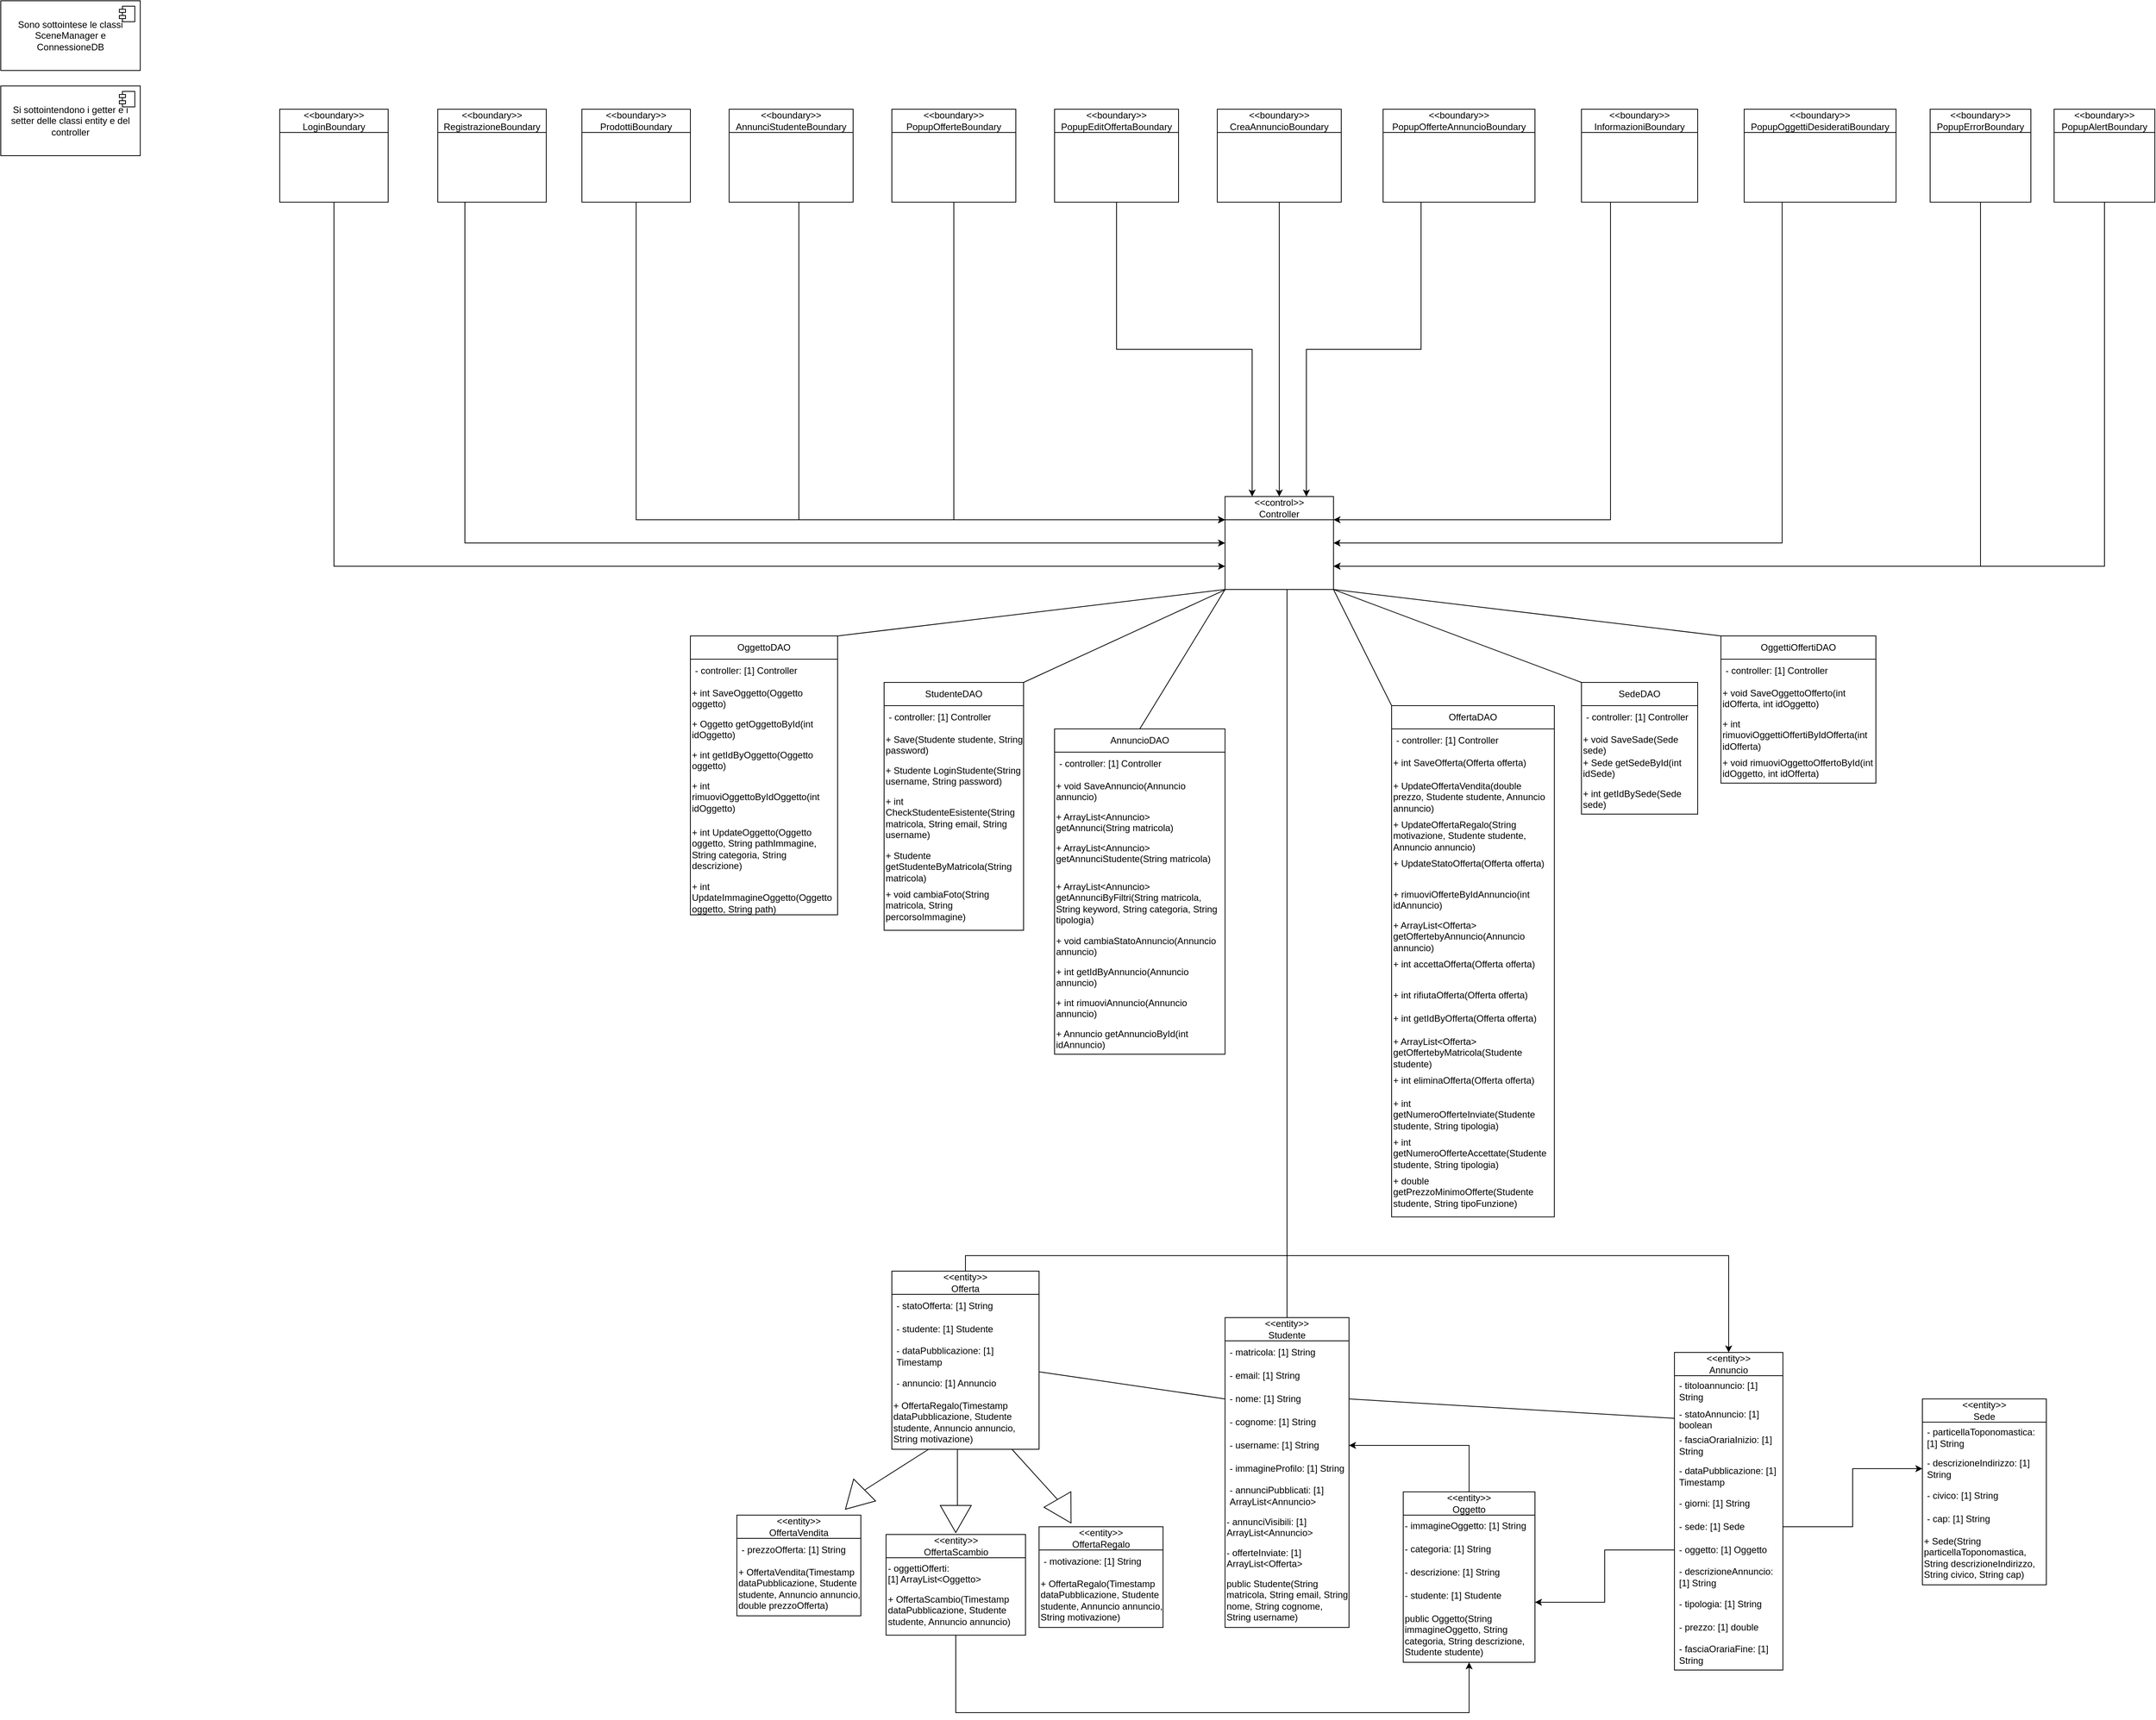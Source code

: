 <mxfile version="28.2.5">
  <diagram id="cW2cgHdcdRog6d1Aets5" name="Pagina-1">
    <mxGraphModel dx="1864" dy="711" grid="1" gridSize="10" guides="1" tooltips="1" connect="1" arrows="1" fold="1" page="1" pageScale="1" pageWidth="827" pageHeight="1169" math="0" shadow="0">
      <root>
        <mxCell id="0" />
        <mxCell id="1" parent="0" />
        <mxCell id="Jhb4auvx99f1X-tcFU8L-1" style="edgeStyle=orthogonalEdgeStyle;rounded=0;orthogonalLoop=1;jettySize=auto;html=1;exitX=0.5;exitY=1;exitDx=0;exitDy=0;entryX=0;entryY=0.75;entryDx=0;entryDy=0;" edge="1" parent="1" source="Jhb4auvx99f1X-tcFU8L-2" target="Jhb4auvx99f1X-tcFU8L-25">
          <mxGeometry relative="1" as="geometry" />
        </mxCell>
        <mxCell id="Jhb4auvx99f1X-tcFU8L-2" value="&lt;div&gt;&amp;lt;&amp;lt;boundary&amp;gt;&amp;gt;&lt;/div&gt;&lt;div&gt;LoginBoundary&lt;/div&gt;" style="swimlane;fontStyle=0;childLayout=stackLayout;horizontal=1;startSize=30;horizontalStack=0;resizeParent=1;resizeParentMax=0;resizeLast=0;collapsible=1;marginBottom=0;whiteSpace=wrap;html=1;" vertex="1" parent="1">
          <mxGeometry x="400" y="160" width="140" height="120" as="geometry" />
        </mxCell>
        <mxCell id="Jhb4auvx99f1X-tcFU8L-3" style="edgeStyle=orthogonalEdgeStyle;rounded=0;orthogonalLoop=1;jettySize=auto;html=1;exitX=0.25;exitY=1;exitDx=0;exitDy=0;entryX=0;entryY=0.5;entryDx=0;entryDy=0;" edge="1" parent="1" source="Jhb4auvx99f1X-tcFU8L-4" target="Jhb4auvx99f1X-tcFU8L-25">
          <mxGeometry relative="1" as="geometry" />
        </mxCell>
        <mxCell id="Jhb4auvx99f1X-tcFU8L-4" value="&lt;div&gt;&amp;lt;&amp;lt;boundary&amp;gt;&amp;gt;&lt;/div&gt;&lt;div&gt;RegistrazioneBoundary&lt;/div&gt;" style="swimlane;fontStyle=0;childLayout=stackLayout;horizontal=1;startSize=30;horizontalStack=0;resizeParent=1;resizeParentMax=0;resizeLast=0;collapsible=1;marginBottom=0;whiteSpace=wrap;html=1;" vertex="1" parent="1">
          <mxGeometry x="604" y="160" width="140" height="120" as="geometry" />
        </mxCell>
        <mxCell id="Jhb4auvx99f1X-tcFU8L-5" style="edgeStyle=orthogonalEdgeStyle;rounded=0;orthogonalLoop=1;jettySize=auto;html=1;exitX=0.5;exitY=1;exitDx=0;exitDy=0;entryX=0;entryY=0.25;entryDx=0;entryDy=0;" edge="1" parent="1" source="Jhb4auvx99f1X-tcFU8L-6" target="Jhb4auvx99f1X-tcFU8L-25">
          <mxGeometry relative="1" as="geometry" />
        </mxCell>
        <mxCell id="Jhb4auvx99f1X-tcFU8L-6" value="&lt;div&gt;&amp;lt;&amp;lt;boundary&amp;gt;&amp;gt;&lt;/div&gt;&lt;div&gt;ProdottiBoundary&lt;/div&gt;" style="swimlane;fontStyle=0;childLayout=stackLayout;horizontal=1;startSize=30;horizontalStack=0;resizeParent=1;resizeParentMax=0;resizeLast=0;collapsible=1;marginBottom=0;whiteSpace=wrap;html=1;" vertex="1" parent="1">
          <mxGeometry x="790" y="160" width="140" height="120" as="geometry" />
        </mxCell>
        <mxCell id="Jhb4auvx99f1X-tcFU8L-7" style="edgeStyle=orthogonalEdgeStyle;rounded=0;orthogonalLoop=1;jettySize=auto;html=1;entryX=0;entryY=0.25;entryDx=0;entryDy=0;" edge="1" parent="1" target="Jhb4auvx99f1X-tcFU8L-25">
          <mxGeometry relative="1" as="geometry">
            <mxPoint x="1070" y="280" as="sourcePoint" />
            <Array as="points">
              <mxPoint x="1070" y="280" />
              <mxPoint x="1070" y="690" />
            </Array>
          </mxGeometry>
        </mxCell>
        <mxCell id="Jhb4auvx99f1X-tcFU8L-8" value="&amp;lt;&amp;lt;boundary&amp;gt;&amp;gt;&lt;div&gt;AnnunciStudenteBoundary&lt;/div&gt;" style="swimlane;fontStyle=0;childLayout=stackLayout;horizontal=1;startSize=30;horizontalStack=0;resizeParent=1;resizeParentMax=0;resizeLast=0;collapsible=1;marginBottom=0;whiteSpace=wrap;html=1;" vertex="1" parent="1">
          <mxGeometry x="980" y="160" width="160" height="120" as="geometry" />
        </mxCell>
        <mxCell id="Jhb4auvx99f1X-tcFU8L-9" style="edgeStyle=orthogonalEdgeStyle;rounded=0;orthogonalLoop=1;jettySize=auto;html=1;exitX=0.5;exitY=1;exitDx=0;exitDy=0;entryX=0;entryY=0.25;entryDx=0;entryDy=0;" edge="1" parent="1" source="Jhb4auvx99f1X-tcFU8L-10" target="Jhb4auvx99f1X-tcFU8L-25">
          <mxGeometry relative="1" as="geometry" />
        </mxCell>
        <mxCell id="Jhb4auvx99f1X-tcFU8L-10" value="&amp;lt;&amp;lt;boundary&amp;gt;&amp;gt;&lt;div&gt;PopupOfferteBoundary&lt;/div&gt;" style="swimlane;fontStyle=0;childLayout=stackLayout;horizontal=1;startSize=30;horizontalStack=0;resizeParent=1;resizeParentMax=0;resizeLast=0;collapsible=1;marginBottom=0;whiteSpace=wrap;html=1;" vertex="1" parent="1">
          <mxGeometry x="1190" y="160" width="160" height="120" as="geometry" />
        </mxCell>
        <mxCell id="Jhb4auvx99f1X-tcFU8L-11" style="edgeStyle=orthogonalEdgeStyle;rounded=0;orthogonalLoop=1;jettySize=auto;html=1;exitX=0.5;exitY=1;exitDx=0;exitDy=0;entryX=0.25;entryY=0;entryDx=0;entryDy=0;" edge="1" parent="1" source="Jhb4auvx99f1X-tcFU8L-12" target="Jhb4auvx99f1X-tcFU8L-25">
          <mxGeometry relative="1" as="geometry" />
        </mxCell>
        <mxCell id="Jhb4auvx99f1X-tcFU8L-12" value="&amp;lt;&amp;lt;boundary&amp;gt;&amp;gt;&lt;div&gt;PopupEditOffertaBoundary&lt;/div&gt;" style="swimlane;fontStyle=0;childLayout=stackLayout;horizontal=1;startSize=30;horizontalStack=0;resizeParent=1;resizeParentMax=0;resizeLast=0;collapsible=1;marginBottom=0;whiteSpace=wrap;html=1;" vertex="1" parent="1">
          <mxGeometry x="1400" y="160" width="160" height="120" as="geometry" />
        </mxCell>
        <mxCell id="Jhb4auvx99f1X-tcFU8L-13" style="edgeStyle=orthogonalEdgeStyle;rounded=0;orthogonalLoop=1;jettySize=auto;html=1;exitX=0.25;exitY=1;exitDx=0;exitDy=0;entryX=0.5;entryY=0;entryDx=0;entryDy=0;" edge="1" parent="1" source="Jhb4auvx99f1X-tcFU8L-14" target="Jhb4auvx99f1X-tcFU8L-25">
          <mxGeometry relative="1" as="geometry">
            <Array as="points">
              <mxPoint x="1690" y="280" />
            </Array>
          </mxGeometry>
        </mxCell>
        <mxCell id="Jhb4auvx99f1X-tcFU8L-14" value="&amp;lt;&amp;lt;boundary&amp;gt;&amp;gt;&lt;div&gt;CreaAnnuncioBoundary&lt;/div&gt;" style="swimlane;fontStyle=0;childLayout=stackLayout;horizontal=1;startSize=30;horizontalStack=0;resizeParent=1;resizeParentMax=0;resizeLast=0;collapsible=1;marginBottom=0;whiteSpace=wrap;html=1;" vertex="1" parent="1">
          <mxGeometry x="1610" y="160" width="160" height="120" as="geometry" />
        </mxCell>
        <mxCell id="Jhb4auvx99f1X-tcFU8L-15" style="edgeStyle=orthogonalEdgeStyle;rounded=0;orthogonalLoop=1;jettySize=auto;html=1;exitX=0.25;exitY=1;exitDx=0;exitDy=0;entryX=0.75;entryY=0;entryDx=0;entryDy=0;" edge="1" parent="1" source="Jhb4auvx99f1X-tcFU8L-16" target="Jhb4auvx99f1X-tcFU8L-25">
          <mxGeometry relative="1" as="geometry" />
        </mxCell>
        <mxCell id="Jhb4auvx99f1X-tcFU8L-16" value="&amp;lt;&amp;lt;boundary&amp;gt;&amp;gt;&lt;div&gt;PopupOfferteAnnuncioBoundary&lt;/div&gt;" style="swimlane;fontStyle=0;childLayout=stackLayout;horizontal=1;startSize=30;horizontalStack=0;resizeParent=1;resizeParentMax=0;resizeLast=0;collapsible=1;marginBottom=0;whiteSpace=wrap;html=1;" vertex="1" parent="1">
          <mxGeometry x="1824" y="160" width="196" height="120" as="geometry" />
        </mxCell>
        <mxCell id="Jhb4auvx99f1X-tcFU8L-17" style="edgeStyle=orthogonalEdgeStyle;rounded=0;orthogonalLoop=1;jettySize=auto;html=1;exitX=0.25;exitY=1;exitDx=0;exitDy=0;entryX=1;entryY=0.25;entryDx=0;entryDy=0;" edge="1" parent="1" source="Jhb4auvx99f1X-tcFU8L-18" target="Jhb4auvx99f1X-tcFU8L-25">
          <mxGeometry relative="1" as="geometry" />
        </mxCell>
        <mxCell id="Jhb4auvx99f1X-tcFU8L-18" value="&lt;div&gt;&amp;lt;&amp;lt;boundary&amp;gt;&amp;gt;&lt;/div&gt;&lt;div&gt;InformazioniBoundary&lt;/div&gt;" style="swimlane;fontStyle=0;childLayout=stackLayout;horizontal=1;startSize=30;horizontalStack=0;resizeParent=1;resizeParentMax=0;resizeLast=0;collapsible=1;marginBottom=0;whiteSpace=wrap;html=1;" vertex="1" parent="1">
          <mxGeometry x="2080" y="160" width="150" height="120" as="geometry" />
        </mxCell>
        <mxCell id="Jhb4auvx99f1X-tcFU8L-19" style="edgeStyle=orthogonalEdgeStyle;rounded=0;orthogonalLoop=1;jettySize=auto;html=1;exitX=0.25;exitY=1;exitDx=0;exitDy=0;entryX=1;entryY=0.5;entryDx=0;entryDy=0;" edge="1" parent="1" source="Jhb4auvx99f1X-tcFU8L-20" target="Jhb4auvx99f1X-tcFU8L-25">
          <mxGeometry relative="1" as="geometry" />
        </mxCell>
        <mxCell id="Jhb4auvx99f1X-tcFU8L-20" value="&amp;lt;&amp;lt;boundary&amp;gt;&amp;gt;&lt;div&gt;PopupOggettiDesideratiBoundary&lt;/div&gt;" style="swimlane;fontStyle=0;childLayout=stackLayout;horizontal=1;startSize=30;horizontalStack=0;resizeParent=1;resizeParentMax=0;resizeLast=0;collapsible=1;marginBottom=0;whiteSpace=wrap;html=1;" vertex="1" parent="1">
          <mxGeometry x="2290" y="160" width="196" height="120" as="geometry" />
        </mxCell>
        <mxCell id="Jhb4auvx99f1X-tcFU8L-21" style="edgeStyle=orthogonalEdgeStyle;rounded=0;orthogonalLoop=1;jettySize=auto;html=1;exitX=0.5;exitY=1;exitDx=0;exitDy=0;entryX=1;entryY=0.75;entryDx=0;entryDy=0;" edge="1" parent="1" source="Jhb4auvx99f1X-tcFU8L-22" target="Jhb4auvx99f1X-tcFU8L-25">
          <mxGeometry relative="1" as="geometry" />
        </mxCell>
        <mxCell id="Jhb4auvx99f1X-tcFU8L-22" value="&amp;lt;&amp;lt;boundary&amp;gt;&amp;gt;&lt;div&gt;PopupAlertBoundary&lt;/div&gt;" style="swimlane;fontStyle=0;childLayout=stackLayout;horizontal=1;startSize=30;horizontalStack=0;resizeParent=1;resizeParentMax=0;resizeLast=0;collapsible=1;marginBottom=0;whiteSpace=wrap;html=1;" vertex="1" parent="1">
          <mxGeometry x="2690" y="160" width="130" height="120" as="geometry" />
        </mxCell>
        <mxCell id="Jhb4auvx99f1X-tcFU8L-23" style="edgeStyle=orthogonalEdgeStyle;rounded=0;orthogonalLoop=1;jettySize=auto;html=1;exitX=0.5;exitY=1;exitDx=0;exitDy=0;entryX=1;entryY=0.75;entryDx=0;entryDy=0;" edge="1" parent="1" source="Jhb4auvx99f1X-tcFU8L-24" target="Jhb4auvx99f1X-tcFU8L-25">
          <mxGeometry relative="1" as="geometry" />
        </mxCell>
        <mxCell id="Jhb4auvx99f1X-tcFU8L-24" value="&amp;lt;&amp;lt;boundary&amp;gt;&amp;gt;&lt;div&gt;PopupErrorBoundary&lt;/div&gt;" style="swimlane;fontStyle=0;childLayout=stackLayout;horizontal=1;startSize=30;horizontalStack=0;resizeParent=1;resizeParentMax=0;resizeLast=0;collapsible=1;marginBottom=0;whiteSpace=wrap;html=1;" vertex="1" parent="1">
          <mxGeometry x="2530" y="160" width="130" height="120" as="geometry" />
        </mxCell>
        <mxCell id="Jhb4auvx99f1X-tcFU8L-25" value="&lt;div&gt;&amp;lt;&amp;lt;control&amp;gt;&amp;gt;&lt;/div&gt;&lt;div&gt;Controller&lt;/div&gt;" style="swimlane;fontStyle=0;childLayout=stackLayout;horizontal=1;startSize=30;horizontalStack=0;resizeParent=1;resizeParentMax=0;resizeLast=0;collapsible=1;marginBottom=0;whiteSpace=wrap;html=1;" vertex="1" parent="1">
          <mxGeometry x="1620" y="660" width="140" height="120" as="geometry" />
        </mxCell>
        <mxCell id="Jhb4auvx99f1X-tcFU8L-26" value="StudenteDAO" style="swimlane;fontStyle=0;childLayout=stackLayout;horizontal=1;startSize=30;horizontalStack=0;resizeParent=1;resizeParentMax=0;resizeLast=0;collapsible=1;marginBottom=0;whiteSpace=wrap;html=1;" vertex="1" parent="1">
          <mxGeometry x="1180" y="900" width="180" height="320" as="geometry" />
        </mxCell>
        <mxCell id="Jhb4auvx99f1X-tcFU8L-27" value="- controller: [1] Controller" style="text;strokeColor=none;fillColor=none;align=left;verticalAlign=middle;spacingLeft=4;spacingRight=4;overflow=hidden;points=[[0,0.5],[1,0.5]];portConstraint=eastwest;rotatable=0;whiteSpace=wrap;html=1;" vertex="1" parent="Jhb4auvx99f1X-tcFU8L-26">
          <mxGeometry y="30" width="180" height="30" as="geometry" />
        </mxCell>
        <mxCell id="Jhb4auvx99f1X-tcFU8L-28" value="+ Save(Studente studente, String password)" style="text;whiteSpace=wrap;" vertex="1" parent="Jhb4auvx99f1X-tcFU8L-26">
          <mxGeometry y="60" width="180" height="40" as="geometry" />
        </mxCell>
        <mxCell id="Jhb4auvx99f1X-tcFU8L-29" value="+ Studente LoginStudente(String username, String password)" style="text;whiteSpace=wrap;" vertex="1" parent="Jhb4auvx99f1X-tcFU8L-26">
          <mxGeometry y="100" width="180" height="40" as="geometry" />
        </mxCell>
        <mxCell id="Jhb4auvx99f1X-tcFU8L-30" value="+ int CheckStudenteEsistente(String matricola, String email, String username)" style="text;whiteSpace=wrap;" vertex="1" parent="Jhb4auvx99f1X-tcFU8L-26">
          <mxGeometry y="140" width="180" height="70" as="geometry" />
        </mxCell>
        <mxCell id="Jhb4auvx99f1X-tcFU8L-31" value="+ Studente getStudenteByMatricola(String matricola)" style="text;whiteSpace=wrap;" vertex="1" parent="Jhb4auvx99f1X-tcFU8L-26">
          <mxGeometry y="210" width="180" height="50" as="geometry" />
        </mxCell>
        <mxCell id="Jhb4auvx99f1X-tcFU8L-32" value="+ void cambiaFoto(String matricola, String percorsoImmagine)" style="text;whiteSpace=wrap;" vertex="1" parent="Jhb4auvx99f1X-tcFU8L-26">
          <mxGeometry y="260" width="180" height="60" as="geometry" />
        </mxCell>
        <mxCell id="Jhb4auvx99f1X-tcFU8L-33" value="" style="endArrow=none;html=1;rounded=0;exitX=1;exitY=0;exitDx=0;exitDy=0;" edge="1" parent="1" source="Jhb4auvx99f1X-tcFU8L-26">
          <mxGeometry width="50" height="50" relative="1" as="geometry">
            <mxPoint x="1571" y="830" as="sourcePoint" />
            <mxPoint x="1621" y="780" as="targetPoint" />
          </mxGeometry>
        </mxCell>
        <mxCell id="Jhb4auvx99f1X-tcFU8L-34" value="AnnuncioDAO" style="swimlane;fontStyle=0;childLayout=stackLayout;horizontal=1;startSize=30;horizontalStack=0;resizeParent=1;resizeParentMax=0;resizeLast=0;collapsible=1;marginBottom=0;whiteSpace=wrap;html=1;" vertex="1" parent="1">
          <mxGeometry x="1400" y="960" width="220" height="420" as="geometry" />
        </mxCell>
        <mxCell id="Jhb4auvx99f1X-tcFU8L-35" value="- controller: [1] Controller" style="text;strokeColor=none;fillColor=none;align=left;verticalAlign=middle;spacingLeft=4;spacingRight=4;overflow=hidden;points=[[0,0.5],[1,0.5]];portConstraint=eastwest;rotatable=0;whiteSpace=wrap;html=1;" vertex="1" parent="Jhb4auvx99f1X-tcFU8L-34">
          <mxGeometry y="30" width="220" height="30" as="geometry" />
        </mxCell>
        <mxCell id="Jhb4auvx99f1X-tcFU8L-36" value="+ void SaveAnnuncio(Annuncio annuncio)" style="text;whiteSpace=wrap;" vertex="1" parent="Jhb4auvx99f1X-tcFU8L-34">
          <mxGeometry y="60" width="220" height="40" as="geometry" />
        </mxCell>
        <mxCell id="Jhb4auvx99f1X-tcFU8L-37" value="+ ArrayList&lt;Annuncio&gt; getAnnunci(String matricola)" style="text;whiteSpace=wrap;" vertex="1" parent="Jhb4auvx99f1X-tcFU8L-34">
          <mxGeometry y="100" width="220" height="40" as="geometry" />
        </mxCell>
        <mxCell id="Jhb4auvx99f1X-tcFU8L-38" value="+ ArrayList&lt;Annuncio&gt; getAnnunciStudente(String matricola)" style="text;whiteSpace=wrap;" vertex="1" parent="Jhb4auvx99f1X-tcFU8L-34">
          <mxGeometry y="140" width="220" height="50" as="geometry" />
        </mxCell>
        <mxCell id="Jhb4auvx99f1X-tcFU8L-39" value="+ ArrayList&lt;Annuncio&gt; getAnnunciByFiltri(String matricola, String keyword, String categoria, String tipologia)" style="text;whiteSpace=wrap;" vertex="1" parent="Jhb4auvx99f1X-tcFU8L-34">
          <mxGeometry y="190" width="220" height="70" as="geometry" />
        </mxCell>
        <mxCell id="Jhb4auvx99f1X-tcFU8L-40" value="+ void cambiaStatoAnnuncio(Annuncio annuncio)" style="text;whiteSpace=wrap;" vertex="1" parent="Jhb4auvx99f1X-tcFU8L-34">
          <mxGeometry y="260" width="220" height="40" as="geometry" />
        </mxCell>
        <mxCell id="Jhb4auvx99f1X-tcFU8L-41" value="+ int getIdByAnnuncio(Annuncio annuncio)" style="text;whiteSpace=wrap;" vertex="1" parent="Jhb4auvx99f1X-tcFU8L-34">
          <mxGeometry y="300" width="220" height="40" as="geometry" />
        </mxCell>
        <mxCell id="Jhb4auvx99f1X-tcFU8L-42" value="+ int rimuoviAnnuncio(Annuncio annuncio)" style="text;whiteSpace=wrap;" vertex="1" parent="Jhb4auvx99f1X-tcFU8L-34">
          <mxGeometry y="340" width="220" height="40" as="geometry" />
        </mxCell>
        <mxCell id="Jhb4auvx99f1X-tcFU8L-43" value="+ Annuncio getAnnuncioById(int idAnnuncio)" style="text;whiteSpace=wrap;" vertex="1" parent="Jhb4auvx99f1X-tcFU8L-34">
          <mxGeometry y="380" width="220" height="40" as="geometry" />
        </mxCell>
        <mxCell id="Jhb4auvx99f1X-tcFU8L-44" value="" style="endArrow=none;html=1;rounded=0;exitX=0.5;exitY=0;exitDx=0;exitDy=0;entryX=0;entryY=1;entryDx=0;entryDy=0;" edge="1" parent="1" source="Jhb4auvx99f1X-tcFU8L-34" target="Jhb4auvx99f1X-tcFU8L-25">
          <mxGeometry width="50" height="50" relative="1" as="geometry">
            <mxPoint x="1480" y="870" as="sourcePoint" />
            <mxPoint x="1751" y="830" as="targetPoint" />
          </mxGeometry>
        </mxCell>
        <mxCell id="Jhb4auvx99f1X-tcFU8L-45" value="SedeDAO" style="swimlane;fontStyle=0;childLayout=stackLayout;horizontal=1;startSize=30;horizontalStack=0;resizeParent=1;resizeParentMax=0;resizeLast=0;collapsible=1;marginBottom=0;whiteSpace=wrap;html=1;" vertex="1" parent="1">
          <mxGeometry x="2080" y="900" width="150" height="170" as="geometry" />
        </mxCell>
        <mxCell id="Jhb4auvx99f1X-tcFU8L-46" value="- controller: [1] Controller" style="text;strokeColor=none;fillColor=none;align=left;verticalAlign=middle;spacingLeft=4;spacingRight=4;overflow=hidden;points=[[0,0.5],[1,0.5]];portConstraint=eastwest;rotatable=0;whiteSpace=wrap;html=1;" vertex="1" parent="Jhb4auvx99f1X-tcFU8L-45">
          <mxGeometry y="30" width="150" height="30" as="geometry" />
        </mxCell>
        <mxCell id="Jhb4auvx99f1X-tcFU8L-47" value="+ void SaveSade(Sede sede)" style="text;whiteSpace=wrap;" vertex="1" parent="Jhb4auvx99f1X-tcFU8L-45">
          <mxGeometry y="60" width="150" height="30" as="geometry" />
        </mxCell>
        <mxCell id="Jhb4auvx99f1X-tcFU8L-48" value="+ Sede getSedeById(int idSede)" style="text;whiteSpace=wrap;" vertex="1" parent="Jhb4auvx99f1X-tcFU8L-45">
          <mxGeometry y="90" width="150" height="40" as="geometry" />
        </mxCell>
        <mxCell id="Jhb4auvx99f1X-tcFU8L-49" value="+ int getIdBySede(Sede sede)" style="text;whiteSpace=wrap;" vertex="1" parent="Jhb4auvx99f1X-tcFU8L-45">
          <mxGeometry y="130" width="150" height="40" as="geometry" />
        </mxCell>
        <mxCell id="Jhb4auvx99f1X-tcFU8L-50" value="" style="endArrow=none;html=1;rounded=0;exitX=0;exitY=0;exitDx=0;exitDy=0;entryX=1;entryY=1;entryDx=0;entryDy=0;" edge="1" parent="1" source="Jhb4auvx99f1X-tcFU8L-45" target="Jhb4auvx99f1X-tcFU8L-25">
          <mxGeometry width="50" height="50" relative="1" as="geometry">
            <mxPoint x="1750" y="820" as="sourcePoint" />
            <mxPoint x="1800" y="770" as="targetPoint" />
          </mxGeometry>
        </mxCell>
        <mxCell id="Jhb4auvx99f1X-tcFU8L-51" value="OffertaDAO" style="swimlane;fontStyle=0;childLayout=stackLayout;horizontal=1;startSize=30;horizontalStack=0;resizeParent=1;resizeParentMax=0;resizeLast=0;collapsible=1;marginBottom=0;whiteSpace=wrap;html=1;" vertex="1" parent="1">
          <mxGeometry x="1835" y="930" width="210" height="660" as="geometry" />
        </mxCell>
        <mxCell id="Jhb4auvx99f1X-tcFU8L-52" value="- controller: [1] Controller" style="text;strokeColor=none;fillColor=none;align=left;verticalAlign=middle;spacingLeft=4;spacingRight=4;overflow=hidden;points=[[0,0.5],[1,0.5]];portConstraint=eastwest;rotatable=0;whiteSpace=wrap;html=1;" vertex="1" parent="Jhb4auvx99f1X-tcFU8L-51">
          <mxGeometry y="30" width="210" height="30" as="geometry" />
        </mxCell>
        <mxCell id="Jhb4auvx99f1X-tcFU8L-53" value="+ int SaveOfferta(Offerta offerta)" style="text;whiteSpace=wrap;" vertex="1" parent="Jhb4auvx99f1X-tcFU8L-51">
          <mxGeometry y="60" width="210" height="30" as="geometry" />
        </mxCell>
        <mxCell id="Jhb4auvx99f1X-tcFU8L-54" value="+ UpdateOffertaVendita(double prezzo, Studente studente, Annuncio annuncio)" style="text;whiteSpace=wrap;" vertex="1" parent="Jhb4auvx99f1X-tcFU8L-51">
          <mxGeometry y="90" width="210" height="50" as="geometry" />
        </mxCell>
        <mxCell id="Jhb4auvx99f1X-tcFU8L-55" value="+ UpdateOffertaRegalo(String motivazione, Studente studente, Annuncio annuncio)" style="text;whiteSpace=wrap;" vertex="1" parent="Jhb4auvx99f1X-tcFU8L-51">
          <mxGeometry y="140" width="210" height="50" as="geometry" />
        </mxCell>
        <mxCell id="Jhb4auvx99f1X-tcFU8L-56" value="+ UpdateStatoOfferta(Offerta offerta)" style="text;whiteSpace=wrap;" vertex="1" parent="Jhb4auvx99f1X-tcFU8L-51">
          <mxGeometry y="190" width="210" height="40" as="geometry" />
        </mxCell>
        <mxCell id="Jhb4auvx99f1X-tcFU8L-57" value="+ rimuoviOfferteByIdAnnuncio(int idAnnuncio)" style="text;whiteSpace=wrap;" vertex="1" parent="Jhb4auvx99f1X-tcFU8L-51">
          <mxGeometry y="230" width="210" height="40" as="geometry" />
        </mxCell>
        <mxCell id="Jhb4auvx99f1X-tcFU8L-58" value="+ ArrayList&lt;Offerta&gt; getOffertebyAnnuncio(Annuncio annuncio)" style="text;whiteSpace=wrap;" vertex="1" parent="Jhb4auvx99f1X-tcFU8L-51">
          <mxGeometry y="270" width="210" height="50" as="geometry" />
        </mxCell>
        <mxCell id="Jhb4auvx99f1X-tcFU8L-59" value="+ int accettaOfferta(Offerta offerta)" style="text;whiteSpace=wrap;" vertex="1" parent="Jhb4auvx99f1X-tcFU8L-51">
          <mxGeometry y="320" width="210" height="40" as="geometry" />
        </mxCell>
        <mxCell id="Jhb4auvx99f1X-tcFU8L-60" value="+ int rifiutaOfferta(Offerta offerta)" style="text;whiteSpace=wrap;" vertex="1" parent="Jhb4auvx99f1X-tcFU8L-51">
          <mxGeometry y="360" width="210" height="30" as="geometry" />
        </mxCell>
        <mxCell id="Jhb4auvx99f1X-tcFU8L-61" value="+ int getIdByOfferta(Offerta offerta)" style="text;whiteSpace=wrap;" vertex="1" parent="Jhb4auvx99f1X-tcFU8L-51">
          <mxGeometry y="390" width="210" height="30" as="geometry" />
        </mxCell>
        <mxCell id="Jhb4auvx99f1X-tcFU8L-62" value="+ ArrayList&lt;Offerta&gt; getOffertebyMatricola(Studente studente)" style="text;whiteSpace=wrap;" vertex="1" parent="Jhb4auvx99f1X-tcFU8L-51">
          <mxGeometry y="420" width="210" height="50" as="geometry" />
        </mxCell>
        <mxCell id="Jhb4auvx99f1X-tcFU8L-63" value="+ int eliminaOfferta(Offerta offerta)" style="text;whiteSpace=wrap;" vertex="1" parent="Jhb4auvx99f1X-tcFU8L-51">
          <mxGeometry y="470" width="210" height="30" as="geometry" />
        </mxCell>
        <mxCell id="Jhb4auvx99f1X-tcFU8L-64" value="+ int getNumeroOfferteInviate(Studente studente, String tipologia)" style="text;whiteSpace=wrap;" vertex="1" parent="Jhb4auvx99f1X-tcFU8L-51">
          <mxGeometry y="500" width="210" height="50" as="geometry" />
        </mxCell>
        <mxCell id="Jhb4auvx99f1X-tcFU8L-65" value="+ int getNumeroOfferteAccettate(Studente studente, String tipologia)" style="text;whiteSpace=wrap;" vertex="1" parent="Jhb4auvx99f1X-tcFU8L-51">
          <mxGeometry y="550" width="210" height="50" as="geometry" />
        </mxCell>
        <mxCell id="Jhb4auvx99f1X-tcFU8L-66" value="+ double getPrezzoMinimoOfferte(Studente studente, String tipoFunzione)" style="text;whiteSpace=wrap;" vertex="1" parent="Jhb4auvx99f1X-tcFU8L-51">
          <mxGeometry y="600" width="210" height="60" as="geometry" />
        </mxCell>
        <mxCell id="Jhb4auvx99f1X-tcFU8L-67" value="" style="endArrow=none;html=1;rounded=0;entryX=1;entryY=1;entryDx=0;entryDy=0;exitX=0;exitY=0;exitDx=0;exitDy=0;" edge="1" parent="1" source="Jhb4auvx99f1X-tcFU8L-51" target="Jhb4auvx99f1X-tcFU8L-25">
          <mxGeometry width="50" height="50" relative="1" as="geometry">
            <mxPoint x="1700" y="860" as="sourcePoint" />
            <mxPoint x="1750" y="810" as="targetPoint" />
          </mxGeometry>
        </mxCell>
        <mxCell id="Jhb4auvx99f1X-tcFU8L-68" value="" style="endArrow=none;html=1;rounded=0;exitX=1;exitY=1;exitDx=0;exitDy=0;entryX=0;entryY=0;entryDx=0;entryDy=0;" edge="1" parent="1" source="Jhb4auvx99f1X-tcFU8L-25" target="Jhb4auvx99f1X-tcFU8L-69">
          <mxGeometry width="50" height="50" relative="1" as="geometry">
            <mxPoint x="1950" y="860" as="sourcePoint" />
            <mxPoint x="2240" y="800" as="targetPoint" />
          </mxGeometry>
        </mxCell>
        <mxCell id="Jhb4auvx99f1X-tcFU8L-69" value="OggettiOffertiDAO" style="swimlane;fontStyle=0;childLayout=stackLayout;horizontal=1;startSize=30;horizontalStack=0;resizeParent=1;resizeParentMax=0;resizeLast=0;collapsible=1;marginBottom=0;whiteSpace=wrap;html=1;" vertex="1" parent="1">
          <mxGeometry x="2260" y="840" width="200" height="190" as="geometry" />
        </mxCell>
        <mxCell id="Jhb4auvx99f1X-tcFU8L-70" value="- controller: [1] Controller" style="text;strokeColor=none;fillColor=none;align=left;verticalAlign=middle;spacingLeft=4;spacingRight=4;overflow=hidden;points=[[0,0.5],[1,0.5]];portConstraint=eastwest;rotatable=0;whiteSpace=wrap;html=1;" vertex="1" parent="Jhb4auvx99f1X-tcFU8L-69">
          <mxGeometry y="30" width="200" height="30" as="geometry" />
        </mxCell>
        <mxCell id="Jhb4auvx99f1X-tcFU8L-71" value="+ void SaveOggettoOfferto(int idOfferta, int idOggetto)" style="text;whiteSpace=wrap;" vertex="1" parent="Jhb4auvx99f1X-tcFU8L-69">
          <mxGeometry y="60" width="200" height="40" as="geometry" />
        </mxCell>
        <mxCell id="Jhb4auvx99f1X-tcFU8L-72" value="+ int rimuoviOggettiOffertiByIdOfferta(int idOfferta)" style="text;whiteSpace=wrap;" vertex="1" parent="Jhb4auvx99f1X-tcFU8L-69">
          <mxGeometry y="100" width="200" height="50" as="geometry" />
        </mxCell>
        <mxCell id="Jhb4auvx99f1X-tcFU8L-73" value="+ void rimuoviOggettoOffertoById(int idOggetto, int idOfferta)" style="text;whiteSpace=wrap;" vertex="1" parent="Jhb4auvx99f1X-tcFU8L-69">
          <mxGeometry y="150" width="200" height="40" as="geometry" />
        </mxCell>
        <mxCell id="Jhb4auvx99f1X-tcFU8L-74" value="" style="endArrow=none;html=1;rounded=0;entryX=0;entryY=1;entryDx=0;entryDy=0;exitX=1;exitY=0;exitDx=0;exitDy=0;" edge="1" parent="1" source="Jhb4auvx99f1X-tcFU8L-75" target="Jhb4auvx99f1X-tcFU8L-25">
          <mxGeometry width="50" height="50" relative="1" as="geometry">
            <mxPoint x="1130" y="790" as="sourcePoint" />
            <mxPoint x="1530" y="760" as="targetPoint" />
          </mxGeometry>
        </mxCell>
        <mxCell id="Jhb4auvx99f1X-tcFU8L-75" value="OggettoDAO" style="swimlane;fontStyle=0;childLayout=stackLayout;horizontal=1;startSize=30;horizontalStack=0;resizeParent=1;resizeParentMax=0;resizeLast=0;collapsible=1;marginBottom=0;whiteSpace=wrap;html=1;" vertex="1" parent="1">
          <mxGeometry x="930" y="840" width="190" height="360" as="geometry" />
        </mxCell>
        <mxCell id="Jhb4auvx99f1X-tcFU8L-76" value="- controller: [1] Controller" style="text;strokeColor=none;fillColor=none;align=left;verticalAlign=middle;spacingLeft=4;spacingRight=4;overflow=hidden;points=[[0,0.5],[1,0.5]];portConstraint=eastwest;rotatable=0;whiteSpace=wrap;html=1;" vertex="1" parent="Jhb4auvx99f1X-tcFU8L-75">
          <mxGeometry y="30" width="190" height="30" as="geometry" />
        </mxCell>
        <mxCell id="Jhb4auvx99f1X-tcFU8L-77" value="+ int SaveOggetto(Oggetto oggetto)" style="text;whiteSpace=wrap;" vertex="1" parent="Jhb4auvx99f1X-tcFU8L-75">
          <mxGeometry y="60" width="190" height="40" as="geometry" />
        </mxCell>
        <mxCell id="Jhb4auvx99f1X-tcFU8L-78" value="+ Oggetto getOggettoById(int idOggetto)" style="text;whiteSpace=wrap;" vertex="1" parent="Jhb4auvx99f1X-tcFU8L-75">
          <mxGeometry y="100" width="190" height="40" as="geometry" />
        </mxCell>
        <mxCell id="Jhb4auvx99f1X-tcFU8L-79" value="+ int getIdByOggetto(Oggetto oggetto)" style="text;whiteSpace=wrap;" vertex="1" parent="Jhb4auvx99f1X-tcFU8L-75">
          <mxGeometry y="140" width="190" height="40" as="geometry" />
        </mxCell>
        <mxCell id="Jhb4auvx99f1X-tcFU8L-80" value="+ int rimuoviOggettoByIdOggetto(int idOggetto)" style="text;whiteSpace=wrap;" vertex="1" parent="Jhb4auvx99f1X-tcFU8L-75">
          <mxGeometry y="180" width="190" height="60" as="geometry" />
        </mxCell>
        <mxCell id="Jhb4auvx99f1X-tcFU8L-81" value="+ int UpdateOggetto(Oggetto oggetto, String pathImmagine, String categoria, String descrizione)" style="text;whiteSpace=wrap;" vertex="1" parent="Jhb4auvx99f1X-tcFU8L-75">
          <mxGeometry y="240" width="190" height="70" as="geometry" />
        </mxCell>
        <mxCell id="Jhb4auvx99f1X-tcFU8L-82" value="+ int UpdateImmagineOggetto(Oggetto oggetto, String path)" style="text;whiteSpace=wrap;" vertex="1" parent="Jhb4auvx99f1X-tcFU8L-75">
          <mxGeometry y="310" width="190" height="50" as="geometry" />
        </mxCell>
        <mxCell id="Jhb4auvx99f1X-tcFU8L-83" value="" style="endArrow=none;html=1;rounded=0;exitX=0.5;exitY=0;exitDx=0;exitDy=0;" edge="1" parent="1" source="Jhb4auvx99f1X-tcFU8L-84">
          <mxGeometry width="50" height="50" relative="1" as="geometry">
            <mxPoint x="1689.09" y="1300.0" as="sourcePoint" />
            <mxPoint x="1700" y="780" as="targetPoint" />
          </mxGeometry>
        </mxCell>
        <mxCell id="Jhb4auvx99f1X-tcFU8L-84" value="&lt;div&gt;&amp;lt;&amp;lt;entity&amp;gt;&amp;gt;&lt;/div&gt;&lt;div&gt;Studente&lt;/div&gt;" style="swimlane;fontStyle=0;childLayout=stackLayout;horizontal=1;startSize=30;horizontalStack=0;resizeParent=1;resizeParentMax=0;resizeLast=0;collapsible=1;marginBottom=0;whiteSpace=wrap;html=1;" vertex="1" parent="1">
          <mxGeometry x="1620" y="1720" width="160" height="400" as="geometry" />
        </mxCell>
        <mxCell id="Jhb4auvx99f1X-tcFU8L-85" value="- matricola: [1] String" style="text;strokeColor=none;fillColor=none;align=left;verticalAlign=middle;spacingLeft=4;spacingRight=4;overflow=hidden;points=[[0,0.5],[1,0.5]];portConstraint=eastwest;rotatable=0;whiteSpace=wrap;html=1;" vertex="1" parent="Jhb4auvx99f1X-tcFU8L-84">
          <mxGeometry y="30" width="160" height="30" as="geometry" />
        </mxCell>
        <mxCell id="Jhb4auvx99f1X-tcFU8L-86" value="- email: [1] String" style="text;strokeColor=none;fillColor=none;align=left;verticalAlign=middle;spacingLeft=4;spacingRight=4;overflow=hidden;points=[[0,0.5],[1,0.5]];portConstraint=eastwest;rotatable=0;whiteSpace=wrap;html=1;" vertex="1" parent="Jhb4auvx99f1X-tcFU8L-84">
          <mxGeometry y="60" width="160" height="30" as="geometry" />
        </mxCell>
        <mxCell id="Jhb4auvx99f1X-tcFU8L-87" value="- nome: [1] String" style="text;strokeColor=none;fillColor=none;align=left;verticalAlign=middle;spacingLeft=4;spacingRight=4;overflow=hidden;points=[[0,0.5],[1,0.5]];portConstraint=eastwest;rotatable=0;whiteSpace=wrap;html=1;" vertex="1" parent="Jhb4auvx99f1X-tcFU8L-84">
          <mxGeometry y="90" width="160" height="30" as="geometry" />
        </mxCell>
        <mxCell id="Jhb4auvx99f1X-tcFU8L-88" value="- cognome: [1] String" style="text;strokeColor=none;fillColor=none;align=left;verticalAlign=middle;spacingLeft=4;spacingRight=4;overflow=hidden;points=[[0,0.5],[1,0.5]];portConstraint=eastwest;rotatable=0;whiteSpace=wrap;html=1;" vertex="1" parent="Jhb4auvx99f1X-tcFU8L-84">
          <mxGeometry y="120" width="160" height="30" as="geometry" />
        </mxCell>
        <mxCell id="Jhb4auvx99f1X-tcFU8L-89" value="- username: [1] String" style="text;strokeColor=none;fillColor=none;align=left;verticalAlign=middle;spacingLeft=4;spacingRight=4;overflow=hidden;points=[[0,0.5],[1,0.5]];portConstraint=eastwest;rotatable=0;whiteSpace=wrap;html=1;" vertex="1" parent="Jhb4auvx99f1X-tcFU8L-84">
          <mxGeometry y="150" width="160" height="30" as="geometry" />
        </mxCell>
        <mxCell id="Jhb4auvx99f1X-tcFU8L-90" value="- immagineProfilo: [1] String" style="text;strokeColor=none;fillColor=none;align=left;verticalAlign=middle;spacingLeft=4;spacingRight=4;overflow=hidden;points=[[0,0.5],[1,0.5]];portConstraint=eastwest;rotatable=0;whiteSpace=wrap;html=1;" vertex="1" parent="Jhb4auvx99f1X-tcFU8L-84">
          <mxGeometry y="180" width="160" height="30" as="geometry" />
        </mxCell>
        <mxCell id="Jhb4auvx99f1X-tcFU8L-91" value="- annunciPubblicati: [1] ArrayList&amp;lt;Annuncio&amp;gt;" style="text;strokeColor=none;fillColor=none;align=left;verticalAlign=middle;spacingLeft=4;spacingRight=4;overflow=hidden;points=[[0,0.5],[1,0.5]];portConstraint=eastwest;rotatable=0;whiteSpace=wrap;html=1;" vertex="1" parent="Jhb4auvx99f1X-tcFU8L-84">
          <mxGeometry y="210" width="160" height="40" as="geometry" />
        </mxCell>
        <mxCell id="Jhb4auvx99f1X-tcFU8L-92" value="- annunciVisibili: [1] ArrayList&amp;lt;Annuncio&amp;gt;" style="text;whiteSpace=wrap;html=1;" vertex="1" parent="Jhb4auvx99f1X-tcFU8L-84">
          <mxGeometry y="250" width="160" height="40" as="geometry" />
        </mxCell>
        <mxCell id="Jhb4auvx99f1X-tcFU8L-93" value="- offerteInviate: [1] ArrayList&amp;lt;Offerta&amp;gt;" style="text;whiteSpace=wrap;html=1;" vertex="1" parent="Jhb4auvx99f1X-tcFU8L-84">
          <mxGeometry y="290" width="160" height="40" as="geometry" />
        </mxCell>
        <mxCell id="Jhb4auvx99f1X-tcFU8L-94" value="public Studente(String matricola, String email, String nome, String cognome, String username)" style="text;whiteSpace=wrap;" vertex="1" parent="Jhb4auvx99f1X-tcFU8L-84">
          <mxGeometry y="330" width="160" height="70" as="geometry" />
        </mxCell>
        <mxCell id="Jhb4auvx99f1X-tcFU8L-95" style="edgeStyle=orthogonalEdgeStyle;rounded=0;orthogonalLoop=1;jettySize=auto;html=1;exitX=0.5;exitY=0;exitDx=0;exitDy=0;entryX=1;entryY=0.5;entryDx=0;entryDy=0;" edge="1" parent="1" source="Jhb4auvx99f1X-tcFU8L-96" target="Jhb4auvx99f1X-tcFU8L-89">
          <mxGeometry relative="1" as="geometry" />
        </mxCell>
        <mxCell id="Jhb4auvx99f1X-tcFU8L-96" value="&lt;div&gt;&amp;lt;&amp;lt;entity&amp;gt;&amp;gt;&lt;/div&gt;Oggetto" style="swimlane;fontStyle=0;childLayout=stackLayout;horizontal=1;startSize=30;horizontalStack=0;resizeParent=1;resizeParentMax=0;resizeLast=0;collapsible=1;marginBottom=0;whiteSpace=wrap;html=1;" vertex="1" parent="1">
          <mxGeometry x="1850" y="1945" width="170" height="220" as="geometry" />
        </mxCell>
        <mxCell id="Jhb4auvx99f1X-tcFU8L-97" value="- immagineOggetto: [1] String" style="text;whiteSpace=wrap;" vertex="1" parent="Jhb4auvx99f1X-tcFU8L-96">
          <mxGeometry y="30" width="170" height="30" as="geometry" />
        </mxCell>
        <mxCell id="Jhb4auvx99f1X-tcFU8L-98" value="- categoria: [1] String" style="text;whiteSpace=wrap;" vertex="1" parent="Jhb4auvx99f1X-tcFU8L-96">
          <mxGeometry y="60" width="170" height="30" as="geometry" />
        </mxCell>
        <mxCell id="Jhb4auvx99f1X-tcFU8L-99" value="- descrizione: [1] String" style="text;whiteSpace=wrap;" vertex="1" parent="Jhb4auvx99f1X-tcFU8L-96">
          <mxGeometry y="90" width="170" height="30" as="geometry" />
        </mxCell>
        <mxCell id="Jhb4auvx99f1X-tcFU8L-100" value="- studente: [1] Studente" style="text;whiteSpace=wrap;" vertex="1" parent="Jhb4auvx99f1X-tcFU8L-96">
          <mxGeometry y="120" width="170" height="30" as="geometry" />
        </mxCell>
        <mxCell id="Jhb4auvx99f1X-tcFU8L-101" value="public Oggetto(String immagineOggetto, String categoria, String descrizione, Studente studente)" style="text;whiteSpace=wrap;" vertex="1" parent="Jhb4auvx99f1X-tcFU8L-96">
          <mxGeometry y="150" width="170" height="70" as="geometry" />
        </mxCell>
        <mxCell id="Jhb4auvx99f1X-tcFU8L-102" value="&lt;div&gt;&amp;lt;&amp;lt;entity&amp;gt;&amp;gt;&lt;/div&gt;Annuncio" style="swimlane;fontStyle=0;childLayout=stackLayout;horizontal=1;startSize=30;horizontalStack=0;resizeParent=1;resizeParentMax=0;resizeLast=0;collapsible=1;marginBottom=0;whiteSpace=wrap;html=1;" vertex="1" parent="1">
          <mxGeometry x="2200" y="1765" width="140" height="410" as="geometry" />
        </mxCell>
        <mxCell id="Jhb4auvx99f1X-tcFU8L-103" value="- titoloannuncio: [1] String" style="text;strokeColor=none;fillColor=none;align=left;verticalAlign=middle;spacingLeft=4;spacingRight=4;overflow=hidden;points=[[0,0.5],[1,0.5]];portConstraint=eastwest;rotatable=0;whiteSpace=wrap;html=1;" vertex="1" parent="Jhb4auvx99f1X-tcFU8L-102">
          <mxGeometry y="30" width="140" height="40" as="geometry" />
        </mxCell>
        <mxCell id="Jhb4auvx99f1X-tcFU8L-104" value="- statoAnnuncio: [1] boolean" style="text;strokeColor=none;fillColor=none;align=left;verticalAlign=middle;spacingLeft=4;spacingRight=4;overflow=hidden;points=[[0,0.5],[1,0.5]];portConstraint=eastwest;rotatable=0;whiteSpace=wrap;html=1;" vertex="1" parent="Jhb4auvx99f1X-tcFU8L-102">
          <mxGeometry y="70" width="140" height="30" as="geometry" />
        </mxCell>
        <mxCell id="Jhb4auvx99f1X-tcFU8L-105" value="- fasciaOrariaInizio: [1] String" style="text;strokeColor=none;fillColor=none;align=left;verticalAlign=middle;spacingLeft=4;spacingRight=4;overflow=hidden;points=[[0,0.5],[1,0.5]];portConstraint=eastwest;rotatable=0;whiteSpace=wrap;html=1;" vertex="1" parent="Jhb4auvx99f1X-tcFU8L-102">
          <mxGeometry y="100" width="140" height="40" as="geometry" />
        </mxCell>
        <mxCell id="Jhb4auvx99f1X-tcFU8L-106" value="- dataPubblicazione: [1] Timestamp" style="text;strokeColor=none;fillColor=none;align=left;verticalAlign=middle;spacingLeft=4;spacingRight=4;overflow=hidden;points=[[0,0.5],[1,0.5]];portConstraint=eastwest;rotatable=0;whiteSpace=wrap;html=1;" vertex="1" parent="Jhb4auvx99f1X-tcFU8L-102">
          <mxGeometry y="140" width="140" height="40" as="geometry" />
        </mxCell>
        <mxCell id="Jhb4auvx99f1X-tcFU8L-107" value="- giorni: [1] String" style="text;strokeColor=none;fillColor=none;align=left;verticalAlign=middle;spacingLeft=4;spacingRight=4;overflow=hidden;points=[[0,0.5],[1,0.5]];portConstraint=eastwest;rotatable=0;whiteSpace=wrap;html=1;" vertex="1" parent="Jhb4auvx99f1X-tcFU8L-102">
          <mxGeometry y="180" width="140" height="30" as="geometry" />
        </mxCell>
        <mxCell id="Jhb4auvx99f1X-tcFU8L-108" value="- sede: [1] Sede" style="text;strokeColor=none;fillColor=none;align=left;verticalAlign=middle;spacingLeft=4;spacingRight=4;overflow=hidden;points=[[0,0.5],[1,0.5]];portConstraint=eastwest;rotatable=0;whiteSpace=wrap;html=1;" vertex="1" parent="Jhb4auvx99f1X-tcFU8L-102">
          <mxGeometry y="210" width="140" height="30" as="geometry" />
        </mxCell>
        <mxCell id="Jhb4auvx99f1X-tcFU8L-109" value="- oggetto: [1] Oggetto" style="text;strokeColor=none;fillColor=none;align=left;verticalAlign=middle;spacingLeft=4;spacingRight=4;overflow=hidden;points=[[0,0.5],[1,0.5]];portConstraint=eastwest;rotatable=0;whiteSpace=wrap;html=1;" vertex="1" parent="Jhb4auvx99f1X-tcFU8L-102">
          <mxGeometry y="240" width="140" height="30" as="geometry" />
        </mxCell>
        <mxCell id="Jhb4auvx99f1X-tcFU8L-110" value="- descrizioneAnnuncio: [1] String" style="text;strokeColor=none;fillColor=none;align=left;verticalAlign=middle;spacingLeft=4;spacingRight=4;overflow=hidden;points=[[0,0.5],[1,0.5]];portConstraint=eastwest;rotatable=0;whiteSpace=wrap;html=1;" vertex="1" parent="Jhb4auvx99f1X-tcFU8L-102">
          <mxGeometry y="270" width="140" height="40" as="geometry" />
        </mxCell>
        <mxCell id="Jhb4auvx99f1X-tcFU8L-111" value="- tipologia: [1] String" style="text;strokeColor=none;fillColor=none;align=left;verticalAlign=middle;spacingLeft=4;spacingRight=4;overflow=hidden;points=[[0,0.5],[1,0.5]];portConstraint=eastwest;rotatable=0;whiteSpace=wrap;html=1;" vertex="1" parent="Jhb4auvx99f1X-tcFU8L-102">
          <mxGeometry y="310" width="140" height="30" as="geometry" />
        </mxCell>
        <mxCell id="Jhb4auvx99f1X-tcFU8L-112" value="- prezzo: [1] double" style="text;strokeColor=none;fillColor=none;align=left;verticalAlign=middle;spacingLeft=4;spacingRight=4;overflow=hidden;points=[[0,0.5],[1,0.5]];portConstraint=eastwest;rotatable=0;whiteSpace=wrap;html=1;" vertex="1" parent="Jhb4auvx99f1X-tcFU8L-102">
          <mxGeometry y="340" width="140" height="30" as="geometry" />
        </mxCell>
        <mxCell id="Jhb4auvx99f1X-tcFU8L-113" value="- fasciaOrariaFine: [1] String" style="text;strokeColor=none;fillColor=none;align=left;verticalAlign=middle;spacingLeft=4;spacingRight=4;overflow=hidden;points=[[0,0.5],[1,0.5]];portConstraint=eastwest;rotatable=0;whiteSpace=wrap;html=1;" vertex="1" parent="Jhb4auvx99f1X-tcFU8L-102">
          <mxGeometry y="370" width="140" height="40" as="geometry" />
        </mxCell>
        <mxCell id="Jhb4auvx99f1X-tcFU8L-114" value="&lt;div&gt;&amp;lt;&amp;lt;entity&amp;gt;&amp;gt;&lt;/div&gt;Sede" style="swimlane;fontStyle=0;childLayout=stackLayout;horizontal=1;startSize=30;horizontalStack=0;resizeParent=1;resizeParentMax=0;resizeLast=0;collapsible=1;marginBottom=0;whiteSpace=wrap;html=1;" vertex="1" parent="1">
          <mxGeometry x="2520" y="1825" width="160" height="240" as="geometry" />
        </mxCell>
        <mxCell id="Jhb4auvx99f1X-tcFU8L-115" value="- particellaToponomastica: [1] String" style="text;strokeColor=none;fillColor=none;align=left;verticalAlign=middle;spacingLeft=4;spacingRight=4;overflow=hidden;points=[[0,0.5],[1,0.5]];portConstraint=eastwest;rotatable=0;whiteSpace=wrap;html=1;" vertex="1" parent="Jhb4auvx99f1X-tcFU8L-114">
          <mxGeometry y="30" width="160" height="40" as="geometry" />
        </mxCell>
        <mxCell id="Jhb4auvx99f1X-tcFU8L-116" value="- descrizioneIndirizzo: [1] String" style="text;strokeColor=none;fillColor=none;align=left;verticalAlign=middle;spacingLeft=4;spacingRight=4;overflow=hidden;points=[[0,0.5],[1,0.5]];portConstraint=eastwest;rotatable=0;whiteSpace=wrap;html=1;" vertex="1" parent="Jhb4auvx99f1X-tcFU8L-114">
          <mxGeometry y="70" width="160" height="40" as="geometry" />
        </mxCell>
        <mxCell id="Jhb4auvx99f1X-tcFU8L-117" value="- civico: [1] String" style="text;strokeColor=none;fillColor=none;align=left;verticalAlign=middle;spacingLeft=4;spacingRight=4;overflow=hidden;points=[[0,0.5],[1,0.5]];portConstraint=eastwest;rotatable=0;whiteSpace=wrap;html=1;" vertex="1" parent="Jhb4auvx99f1X-tcFU8L-114">
          <mxGeometry y="110" width="160" height="30" as="geometry" />
        </mxCell>
        <mxCell id="Jhb4auvx99f1X-tcFU8L-118" value="- cap: [1] String" style="text;strokeColor=none;fillColor=none;align=left;verticalAlign=middle;spacingLeft=4;spacingRight=4;overflow=hidden;points=[[0,0.5],[1,0.5]];portConstraint=eastwest;rotatable=0;whiteSpace=wrap;html=1;" vertex="1" parent="Jhb4auvx99f1X-tcFU8L-114">
          <mxGeometry y="140" width="160" height="30" as="geometry" />
        </mxCell>
        <mxCell id="Jhb4auvx99f1X-tcFU8L-119" value="+ Sede(String particellaToponomastica, String descrizioneIndirizzo, String civico, String cap)" style="text;whiteSpace=wrap;" vertex="1" parent="Jhb4auvx99f1X-tcFU8L-114">
          <mxGeometry y="170" width="160" height="70" as="geometry" />
        </mxCell>
        <mxCell id="Jhb4auvx99f1X-tcFU8L-120" style="edgeStyle=orthogonalEdgeStyle;rounded=0;orthogonalLoop=1;jettySize=auto;html=1;exitX=0.5;exitY=0;exitDx=0;exitDy=0;entryX=0.5;entryY=0;entryDx=0;entryDy=0;" edge="1" parent="1" source="Jhb4auvx99f1X-tcFU8L-121" target="Jhb4auvx99f1X-tcFU8L-102">
          <mxGeometry relative="1" as="geometry" />
        </mxCell>
        <mxCell id="Jhb4auvx99f1X-tcFU8L-121" value="&lt;div&gt;&amp;lt;&amp;lt;entity&amp;gt;&amp;gt;&lt;/div&gt;&lt;div&gt;Offerta&lt;/div&gt;" style="swimlane;fontStyle=0;childLayout=stackLayout;horizontal=1;startSize=30;horizontalStack=0;resizeParent=1;resizeParentMax=0;resizeLast=0;collapsible=1;marginBottom=0;whiteSpace=wrap;html=1;" vertex="1" parent="1">
          <mxGeometry x="1190" y="1660" width="190" height="230" as="geometry" />
        </mxCell>
        <mxCell id="Jhb4auvx99f1X-tcFU8L-122" value="- statoOfferta: [1] String" style="text;strokeColor=none;fillColor=none;align=left;verticalAlign=middle;spacingLeft=4;spacingRight=4;overflow=hidden;points=[[0,0.5],[1,0.5]];portConstraint=eastwest;rotatable=0;whiteSpace=wrap;html=1;" vertex="1" parent="Jhb4auvx99f1X-tcFU8L-121">
          <mxGeometry y="30" width="190" height="30" as="geometry" />
        </mxCell>
        <mxCell id="Jhb4auvx99f1X-tcFU8L-123" value="- studente: [1] Studente" style="text;strokeColor=none;fillColor=none;align=left;verticalAlign=middle;spacingLeft=4;spacingRight=4;overflow=hidden;points=[[0,0.5],[1,0.5]];portConstraint=eastwest;rotatable=0;whiteSpace=wrap;html=1;" vertex="1" parent="Jhb4auvx99f1X-tcFU8L-121">
          <mxGeometry y="60" width="190" height="30" as="geometry" />
        </mxCell>
        <mxCell id="Jhb4auvx99f1X-tcFU8L-124" value="- dataPubblicazione: [1] Timestamp" style="text;strokeColor=none;fillColor=none;align=left;verticalAlign=middle;spacingLeft=4;spacingRight=4;overflow=hidden;points=[[0,0.5],[1,0.5]];portConstraint=eastwest;rotatable=0;whiteSpace=wrap;html=1;" vertex="1" parent="Jhb4auvx99f1X-tcFU8L-121">
          <mxGeometry y="90" width="190" height="40" as="geometry" />
        </mxCell>
        <mxCell id="Jhb4auvx99f1X-tcFU8L-125" value="- annuncio: [1] Annuncio" style="text;strokeColor=none;fillColor=none;align=left;verticalAlign=middle;spacingLeft=4;spacingRight=4;overflow=hidden;points=[[0,0.5],[1,0.5]];portConstraint=eastwest;rotatable=0;whiteSpace=wrap;html=1;" vertex="1" parent="Jhb4auvx99f1X-tcFU8L-121">
          <mxGeometry y="130" width="190" height="30" as="geometry" />
        </mxCell>
        <mxCell id="Jhb4auvx99f1X-tcFU8L-126" value="+ OffertaRegalo(Timestamp dataPubblicazione, Studente studente, Annuncio annuncio, String motivazione)" style="text;whiteSpace=wrap;" vertex="1" parent="Jhb4auvx99f1X-tcFU8L-121">
          <mxGeometry y="160" width="190" height="70" as="geometry" />
        </mxCell>
        <mxCell id="Jhb4auvx99f1X-tcFU8L-127" value="" style="endArrow=none;html=1;rounded=0;exitX=0;exitY=0.5;exitDx=0;exitDy=0;entryX=0.25;entryY=1;entryDx=0;entryDy=0;" edge="1" parent="1" source="Jhb4auvx99f1X-tcFU8L-131" target="Jhb4auvx99f1X-tcFU8L-121">
          <mxGeometry width="50" height="50" relative="1" as="geometry">
            <mxPoint x="1175" y="1880" as="sourcePoint" />
            <mxPoint x="1215" y="1780" as="targetPoint" />
          </mxGeometry>
        </mxCell>
        <mxCell id="Jhb4auvx99f1X-tcFU8L-128" value="" style="endArrow=none;html=1;rounded=0;exitX=0;exitY=0.5;exitDx=0;exitDy=0;entryX=0.5;entryY=1;entryDx=0;entryDy=0;" edge="1" parent="1">
          <mxGeometry width="50" height="50" relative="1" as="geometry">
            <mxPoint x="1274.63" y="1962.5" as="sourcePoint" />
            <mxPoint x="1274.63" y="1890.0" as="targetPoint" />
          </mxGeometry>
        </mxCell>
        <mxCell id="Jhb4auvx99f1X-tcFU8L-129" value="" style="endArrow=none;html=1;rounded=0;exitX=0;exitY=0.5;exitDx=0;exitDy=0;entryX=0.933;entryY=1.06;entryDx=0;entryDy=0;entryPerimeter=0;" edge="1" parent="1" source="Jhb4auvx99f1X-tcFU8L-132">
          <mxGeometry width="50" height="50" relative="1" as="geometry">
            <mxPoint x="1393.981" y="1953.04" as="sourcePoint" />
            <mxPoint x="1345" y="1890" as="targetPoint" />
          </mxGeometry>
        </mxCell>
        <mxCell id="Jhb4auvx99f1X-tcFU8L-130" value="" style="triangle;whiteSpace=wrap;html=1;rotation=90;" vertex="1" parent="1">
          <mxGeometry x="1255" y="1960" width="35" height="40" as="geometry" />
        </mxCell>
        <mxCell id="Jhb4auvx99f1X-tcFU8L-131" value="" style="triangle;whiteSpace=wrap;html=1;rotation=135;" vertex="1" parent="1">
          <mxGeometry x="1125" y="1935" width="35" height="40" as="geometry" />
        </mxCell>
        <mxCell id="Jhb4auvx99f1X-tcFU8L-132" value="" style="triangle;whiteSpace=wrap;html=1;rotation=60;" vertex="1" parent="1">
          <mxGeometry x="1395.001" y="1949.995" width="35" height="40" as="geometry" />
        </mxCell>
        <mxCell id="Jhb4auvx99f1X-tcFU8L-133" value="&lt;div&gt;&amp;lt;&amp;lt;entity&amp;gt;&amp;gt;&lt;/div&gt;&lt;div&gt;OffertaVendita&lt;/div&gt;" style="swimlane;fontStyle=0;childLayout=stackLayout;horizontal=1;startSize=30;horizontalStack=0;resizeParent=1;resizeParentMax=0;resizeLast=0;collapsible=1;marginBottom=0;whiteSpace=wrap;html=1;" vertex="1" parent="1">
          <mxGeometry x="990" y="1975" width="160" height="130" as="geometry" />
        </mxCell>
        <mxCell id="Jhb4auvx99f1X-tcFU8L-134" value="- prezzoOfferta: [1] String" style="text;strokeColor=none;fillColor=none;align=left;verticalAlign=middle;spacingLeft=4;spacingRight=4;overflow=hidden;points=[[0,0.5],[1,0.5]];portConstraint=eastwest;rotatable=0;whiteSpace=wrap;html=1;" vertex="1" parent="Jhb4auvx99f1X-tcFU8L-133">
          <mxGeometry y="30" width="160" height="30" as="geometry" />
        </mxCell>
        <mxCell id="Jhb4auvx99f1X-tcFU8L-135" value="+ OffertaVendita(Timestamp dataPubblicazione, Studente studente, Annuncio annuncio, double prezzoOfferta)" style="text;whiteSpace=wrap;" vertex="1" parent="Jhb4auvx99f1X-tcFU8L-133">
          <mxGeometry y="60" width="160" height="70" as="geometry" />
        </mxCell>
        <mxCell id="Jhb4auvx99f1X-tcFU8L-136" value="&lt;div&gt;&amp;lt;&amp;lt;entity&amp;gt;&amp;gt;&lt;/div&gt;&lt;div&gt;OffertaScambio&lt;/div&gt;" style="swimlane;fontStyle=0;childLayout=stackLayout;horizontal=1;startSize=30;horizontalStack=0;resizeParent=1;resizeParentMax=0;resizeLast=0;collapsible=1;marginBottom=0;whiteSpace=wrap;html=1;" vertex="1" parent="1">
          <mxGeometry x="1182.5" y="2000" width="180" height="130" as="geometry" />
        </mxCell>
        <mxCell id="Jhb4auvx99f1X-tcFU8L-137" value="- oggettiOfferti:&#xa;[1] ArrayList&lt;Oggetto&gt;" style="text;whiteSpace=wrap;" vertex="1" parent="Jhb4auvx99f1X-tcFU8L-136">
          <mxGeometry y="30" width="180" height="40" as="geometry" />
        </mxCell>
        <mxCell id="Jhb4auvx99f1X-tcFU8L-138" value="+ OffertaScambio(Timestamp dataPubblicazione, Studente studente, Annuncio annuncio)" style="text;whiteSpace=wrap;" vertex="1" parent="Jhb4auvx99f1X-tcFU8L-136">
          <mxGeometry y="70" width="180" height="60" as="geometry" />
        </mxCell>
        <mxCell id="Jhb4auvx99f1X-tcFU8L-139" value="&lt;div&gt;&amp;lt;&amp;lt;entity&amp;gt;&amp;gt;&lt;/div&gt;&lt;div&gt;OffertaRegalo&lt;/div&gt;" style="swimlane;fontStyle=0;childLayout=stackLayout;horizontal=1;startSize=30;horizontalStack=0;resizeParent=1;resizeParentMax=0;resizeLast=0;collapsible=1;marginBottom=0;whiteSpace=wrap;html=1;" vertex="1" parent="1">
          <mxGeometry x="1380" y="1990" width="160" height="130" as="geometry" />
        </mxCell>
        <mxCell id="Jhb4auvx99f1X-tcFU8L-140" value="- motivazione: [1] String" style="text;strokeColor=none;fillColor=none;align=left;verticalAlign=middle;spacingLeft=4;spacingRight=4;overflow=hidden;points=[[0,0.5],[1,0.5]];portConstraint=eastwest;rotatable=0;whiteSpace=wrap;html=1;" vertex="1" parent="Jhb4auvx99f1X-tcFU8L-139">
          <mxGeometry y="30" width="160" height="30" as="geometry" />
        </mxCell>
        <mxCell id="Jhb4auvx99f1X-tcFU8L-141" value="+ OffertaRegalo(Timestamp dataPubblicazione, Studente studente, Annuncio annuncio, String motivazione)" style="text;whiteSpace=wrap;" vertex="1" parent="Jhb4auvx99f1X-tcFU8L-139">
          <mxGeometry y="60" width="160" height="70" as="geometry" />
        </mxCell>
        <mxCell id="Jhb4auvx99f1X-tcFU8L-142" value="Sono sottointese le classi SceneManager e ConnessioneDB" style="html=1;dropTarget=0;whiteSpace=wrap;" vertex="1" parent="1">
          <mxGeometry x="40" y="20" width="180" height="90" as="geometry" />
        </mxCell>
        <mxCell id="Jhb4auvx99f1X-tcFU8L-143" value="" style="shape=module;jettyWidth=8;jettyHeight=4;" vertex="1" parent="Jhb4auvx99f1X-tcFU8L-142">
          <mxGeometry x="1" width="20" height="20" relative="1" as="geometry">
            <mxPoint x="-27" y="7" as="offset" />
          </mxGeometry>
        </mxCell>
        <mxCell id="Jhb4auvx99f1X-tcFU8L-144" value="Si sottointendono i getter e i setter delle classi entity e del controller" style="html=1;dropTarget=0;whiteSpace=wrap;" vertex="1" parent="1">
          <mxGeometry x="40" y="130" width="180" height="90" as="geometry" />
        </mxCell>
        <mxCell id="Jhb4auvx99f1X-tcFU8L-145" value="" style="shape=module;jettyWidth=8;jettyHeight=4;" vertex="1" parent="Jhb4auvx99f1X-tcFU8L-144">
          <mxGeometry x="1" width="20" height="20" relative="1" as="geometry">
            <mxPoint x="-27" y="7" as="offset" />
          </mxGeometry>
        </mxCell>
        <mxCell id="Jhb4auvx99f1X-tcFU8L-146" style="edgeStyle=orthogonalEdgeStyle;rounded=0;orthogonalLoop=1;jettySize=auto;html=1;exitX=0.5;exitY=1;exitDx=0;exitDy=0;entryX=0.5;entryY=1;entryDx=0;entryDy=0;" edge="1" parent="1" source="Jhb4auvx99f1X-tcFU8L-138" target="Jhb4auvx99f1X-tcFU8L-101">
          <mxGeometry relative="1" as="geometry">
            <Array as="points">
              <mxPoint x="1272" y="2230" />
              <mxPoint x="1935" y="2230" />
            </Array>
          </mxGeometry>
        </mxCell>
        <mxCell id="Jhb4auvx99f1X-tcFU8L-147" style="edgeStyle=orthogonalEdgeStyle;rounded=0;orthogonalLoop=1;jettySize=auto;html=1;exitX=0;exitY=0.5;exitDx=0;exitDy=0;entryX=1;entryY=0.75;entryDx=0;entryDy=0;" edge="1" parent="1" source="Jhb4auvx99f1X-tcFU8L-109" target="Jhb4auvx99f1X-tcFU8L-100">
          <mxGeometry relative="1" as="geometry" />
        </mxCell>
        <mxCell id="Jhb4auvx99f1X-tcFU8L-148" value="" style="endArrow=none;html=1;rounded=0;entryX=0;entryY=0.5;entryDx=0;entryDy=0;" edge="1" parent="1" target="Jhb4auvx99f1X-tcFU8L-87">
          <mxGeometry width="50" height="50" relative="1" as="geometry">
            <mxPoint x="1380" y="1790" as="sourcePoint" />
            <mxPoint x="1430" y="1740" as="targetPoint" />
          </mxGeometry>
        </mxCell>
        <mxCell id="Jhb4auvx99f1X-tcFU8L-149" style="edgeStyle=orthogonalEdgeStyle;rounded=0;orthogonalLoop=1;jettySize=auto;html=1;exitX=1;exitY=0.5;exitDx=0;exitDy=0;entryX=0;entryY=0.5;entryDx=0;entryDy=0;" edge="1" parent="1" source="Jhb4auvx99f1X-tcFU8L-108" target="Jhb4auvx99f1X-tcFU8L-116">
          <mxGeometry relative="1" as="geometry" />
        </mxCell>
        <mxCell id="Jhb4auvx99f1X-tcFU8L-150" value="" style="endArrow=none;html=1;rounded=0;entryX=0;entryY=0.5;entryDx=0;entryDy=0;exitX=1;exitY=0.5;exitDx=0;exitDy=0;" edge="1" parent="1" source="Jhb4auvx99f1X-tcFU8L-87" target="Jhb4auvx99f1X-tcFU8L-104">
          <mxGeometry width="50" height="50" relative="1" as="geometry">
            <mxPoint x="1780" y="1830" as="sourcePoint" />
            <mxPoint x="1830" y="1780" as="targetPoint" />
          </mxGeometry>
        </mxCell>
      </root>
    </mxGraphModel>
  </diagram>
</mxfile>

